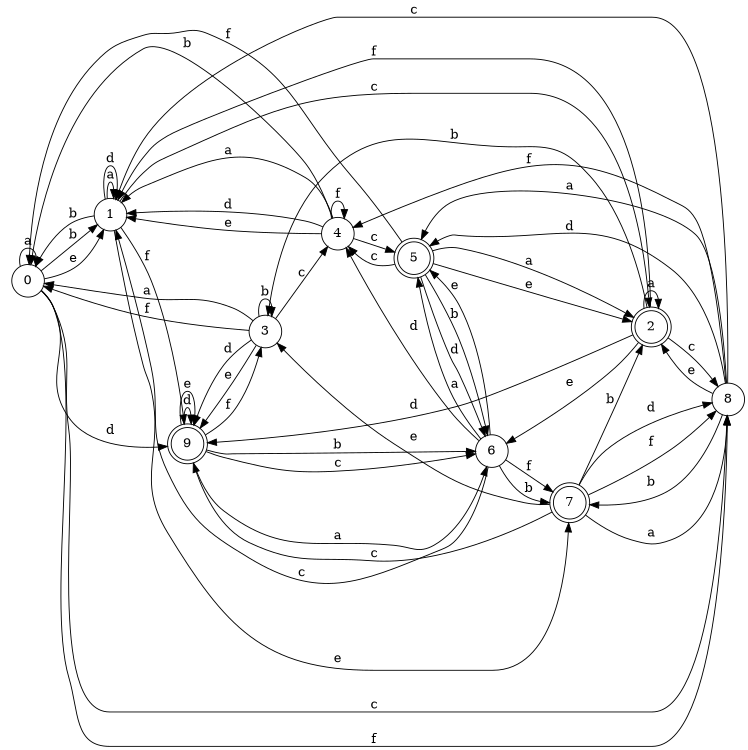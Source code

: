 digraph n8_10 {
__start0 [label="" shape="none"];

rankdir=LR;
size="8,5";

s0 [style="filled", color="black", fillcolor="white" shape="circle", label="0"];
s1 [style="filled", color="black", fillcolor="white" shape="circle", label="1"];
s2 [style="rounded,filled", color="black", fillcolor="white" shape="doublecircle", label="2"];
s3 [style="filled", color="black", fillcolor="white" shape="circle", label="3"];
s4 [style="filled", color="black", fillcolor="white" shape="circle", label="4"];
s5 [style="rounded,filled", color="black", fillcolor="white" shape="doublecircle", label="5"];
s6 [style="filled", color="black", fillcolor="white" shape="circle", label="6"];
s7 [style="rounded,filled", color="black", fillcolor="white" shape="doublecircle", label="7"];
s8 [style="filled", color="black", fillcolor="white" shape="circle", label="8"];
s9 [style="rounded,filled", color="black", fillcolor="white" shape="doublecircle", label="9"];
s0 -> s0 [label="a"];
s0 -> s1 [label="b"];
s0 -> s8 [label="c"];
s0 -> s9 [label="d"];
s0 -> s1 [label="e"];
s0 -> s8 [label="f"];
s1 -> s1 [label="a"];
s1 -> s0 [label="b"];
s1 -> s2 [label="c"];
s1 -> s1 [label="d"];
s1 -> s7 [label="e"];
s1 -> s9 [label="f"];
s2 -> s2 [label="a"];
s2 -> s3 [label="b"];
s2 -> s8 [label="c"];
s2 -> s9 [label="d"];
s2 -> s6 [label="e"];
s2 -> s1 [label="f"];
s3 -> s0 [label="a"];
s3 -> s3 [label="b"];
s3 -> s4 [label="c"];
s3 -> s9 [label="d"];
s3 -> s9 [label="e"];
s3 -> s0 [label="f"];
s4 -> s1 [label="a"];
s4 -> s0 [label="b"];
s4 -> s5 [label="c"];
s4 -> s1 [label="d"];
s4 -> s1 [label="e"];
s4 -> s4 [label="f"];
s5 -> s2 [label="a"];
s5 -> s6 [label="b"];
s5 -> s4 [label="c"];
s5 -> s6 [label="d"];
s5 -> s2 [label="e"];
s5 -> s0 [label="f"];
s6 -> s5 [label="a"];
s6 -> s7 [label="b"];
s6 -> s1 [label="c"];
s6 -> s4 [label="d"];
s6 -> s5 [label="e"];
s6 -> s7 [label="f"];
s7 -> s8 [label="a"];
s7 -> s2 [label="b"];
s7 -> s9 [label="c"];
s7 -> s8 [label="d"];
s7 -> s3 [label="e"];
s7 -> s8 [label="f"];
s8 -> s5 [label="a"];
s8 -> s7 [label="b"];
s8 -> s1 [label="c"];
s8 -> s5 [label="d"];
s8 -> s2 [label="e"];
s8 -> s4 [label="f"];
s9 -> s6 [label="a"];
s9 -> s6 [label="b"];
s9 -> s6 [label="c"];
s9 -> s9 [label="d"];
s9 -> s9 [label="e"];
s9 -> s3 [label="f"];

}